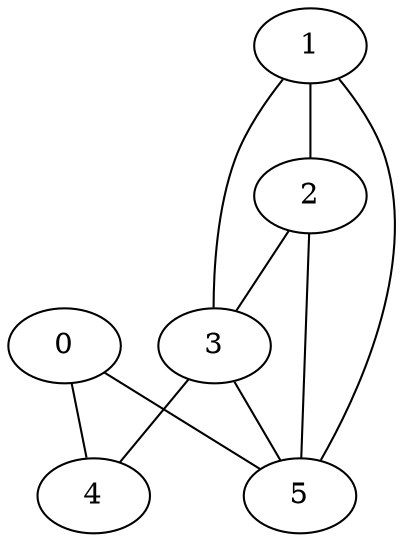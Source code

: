 graph Graphette
{
	0 -- 4;
	0 -- 5;
	1 -- 2;
	1 -- 3;
	1 -- 5;
	2 -- 3;
	2 -- 5;
	3 -- 4;
	3 -- 5;
}